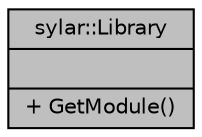 digraph "sylar::Library"
{
 // LATEX_PDF_SIZE
  edge [fontname="Helvetica",fontsize="10",labelfontname="Helvetica",labelfontsize="10"];
  node [fontname="Helvetica",fontsize="10",shape=record];
  Node1 [label="{sylar::Library\n||+ GetModule()\l}",height=0.2,width=0.4,color="black", fillcolor="grey75", style="filled", fontcolor="black",tooltip=" "];
}
